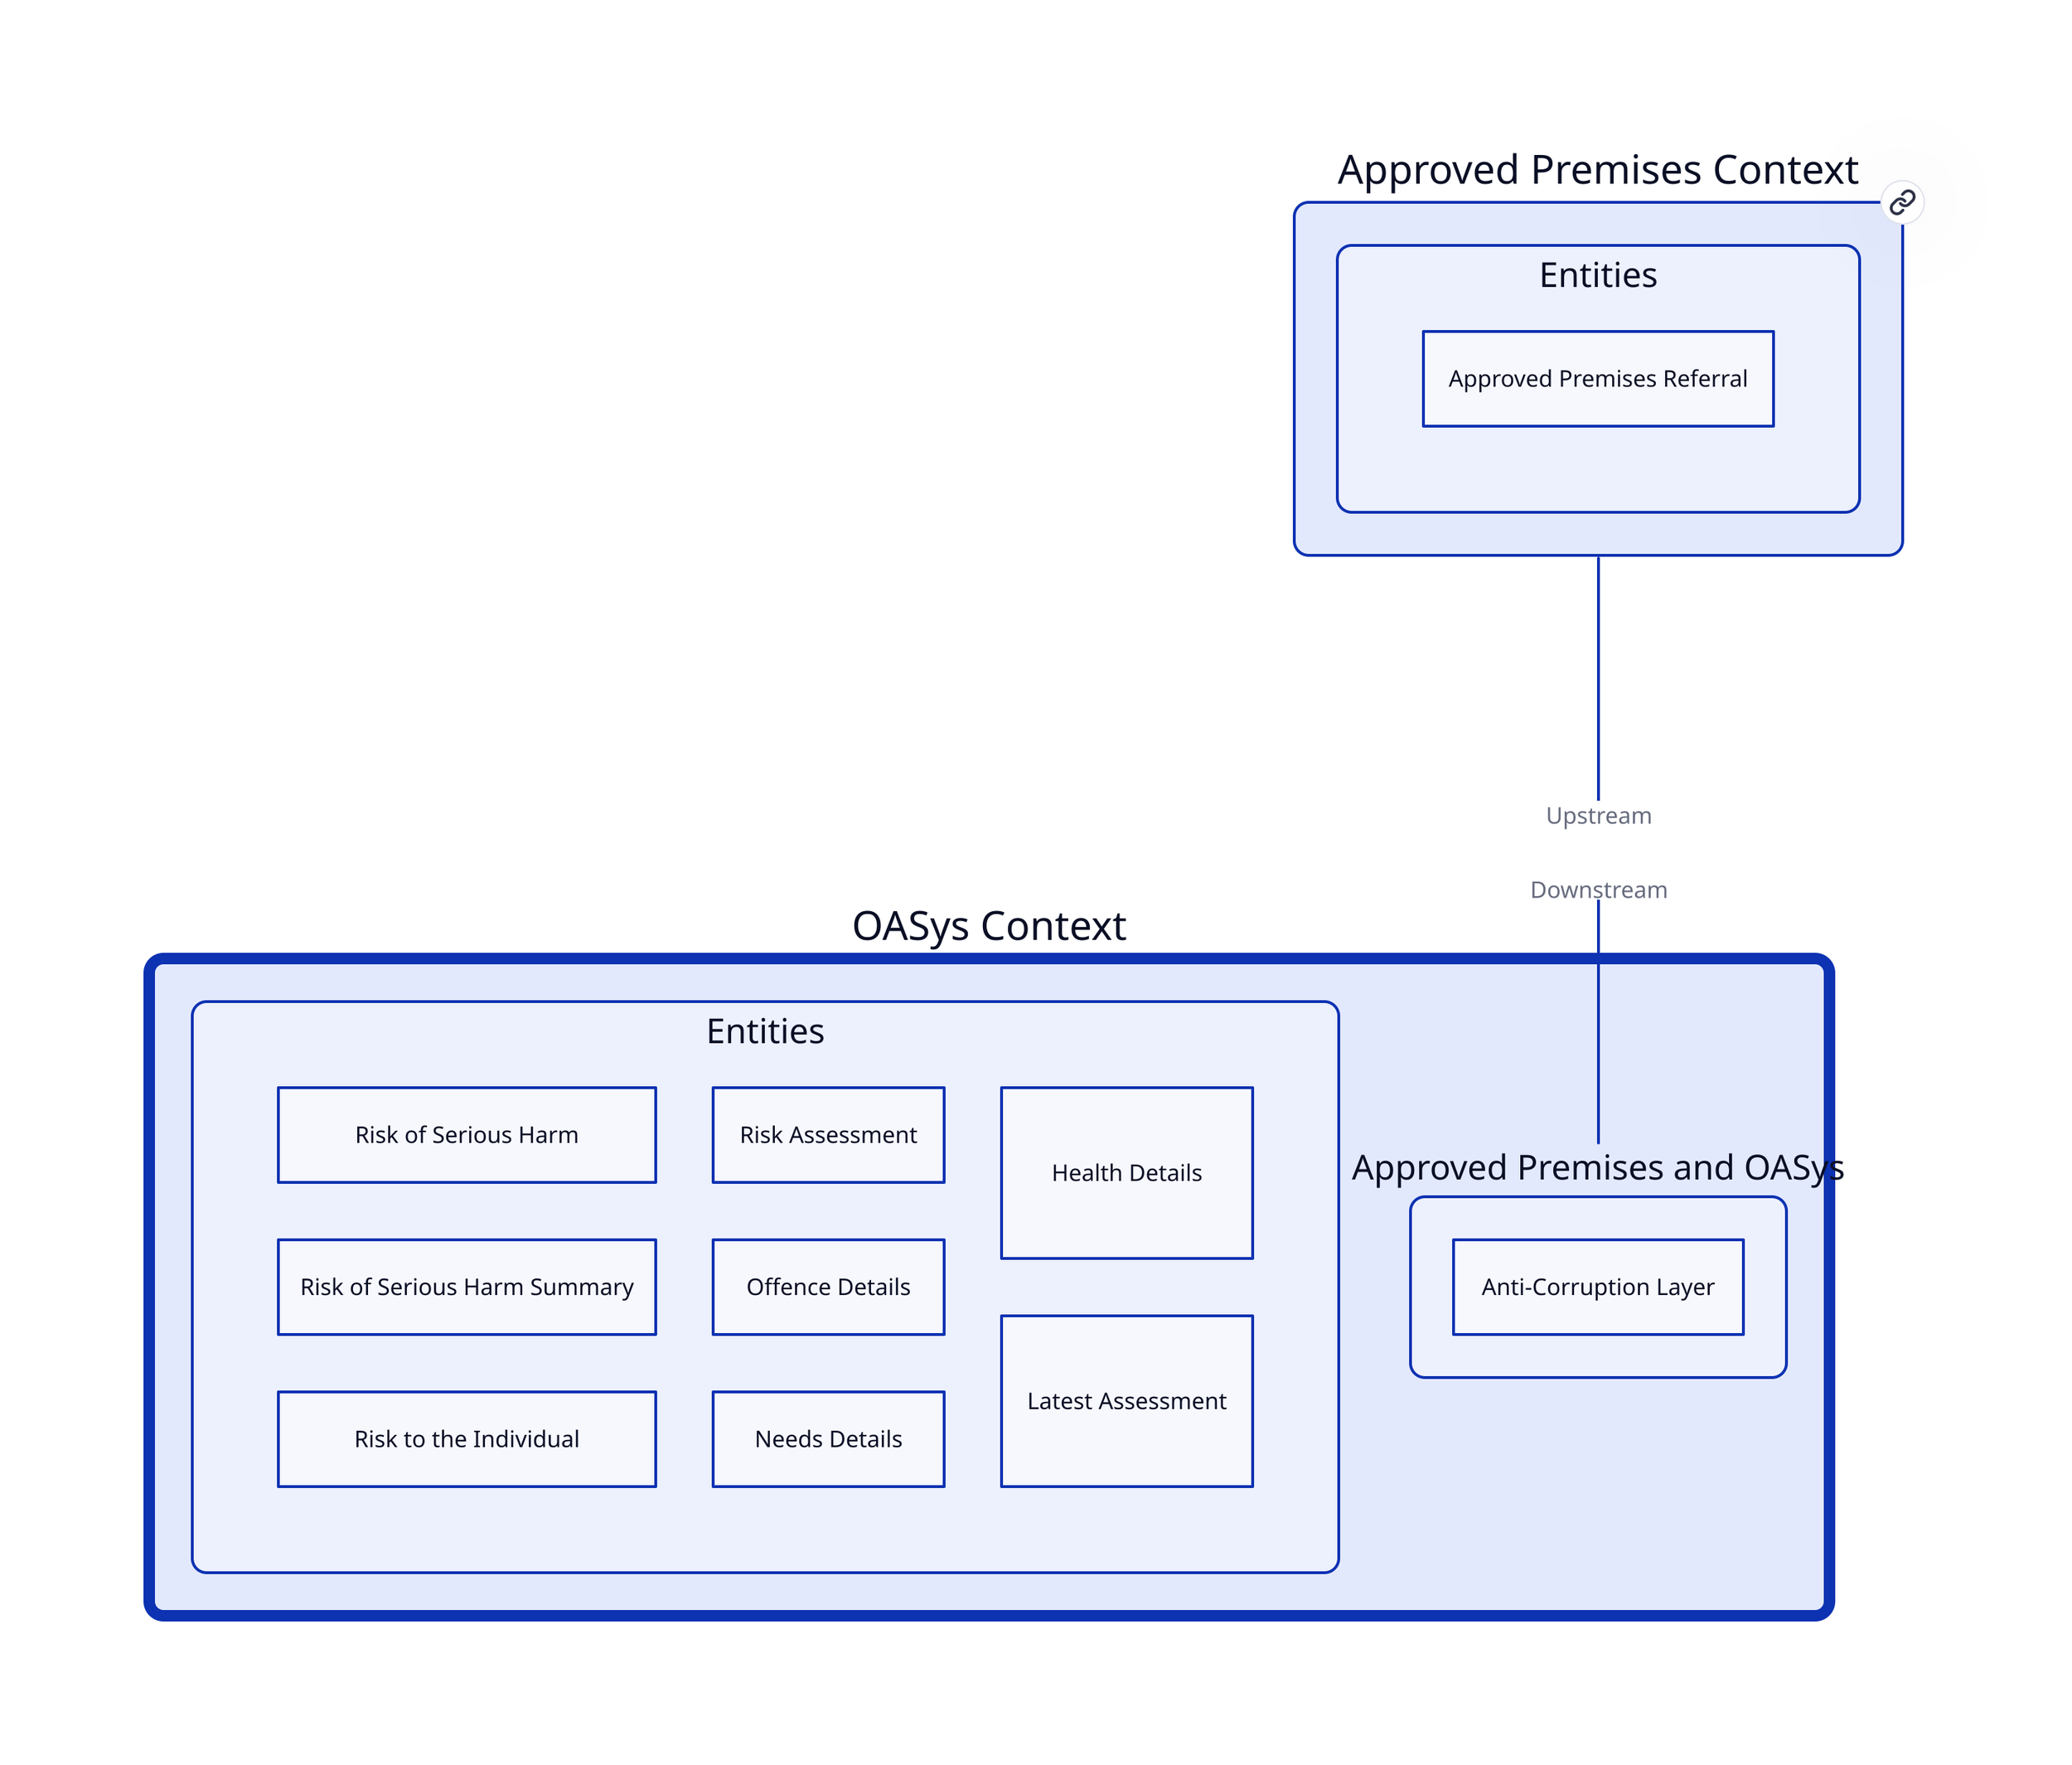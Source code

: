 
style {
  fill: "#ffffff"
}

context-approved-premises: Approved Premises Context {
  link: https://github.com/ministryofjustice/hmpps-approved-premises-api

  entities: Entities {
    grid-columns: 1
    referral: Approved Premises Referral
  }
}

context-oasys: OASys Context {
  style.stroke-width: 8

  entities: Entities {
    grid-columns: 3
    rosh: Risk of Serious Harm
    rosh_summary: Risk of Serious Harm Summary
    risk_individual: Risk to the Individual
    risk_assessment: Risk Assessment
    offence: Offence Details
    needs: Needs Details
    health: Health Details
    latest_assessment: Latest Assessment
  }
  interface: Approved Premises and OASys {
    type: Anti-Corruption Layer
  }
}

context-approved-premises--context-oasys.interface: Upstream\n\n\nDownstream

*.style.border-radius: 10
*.*.style.border-radius: 10
*.*.style.stroke-width: 2
